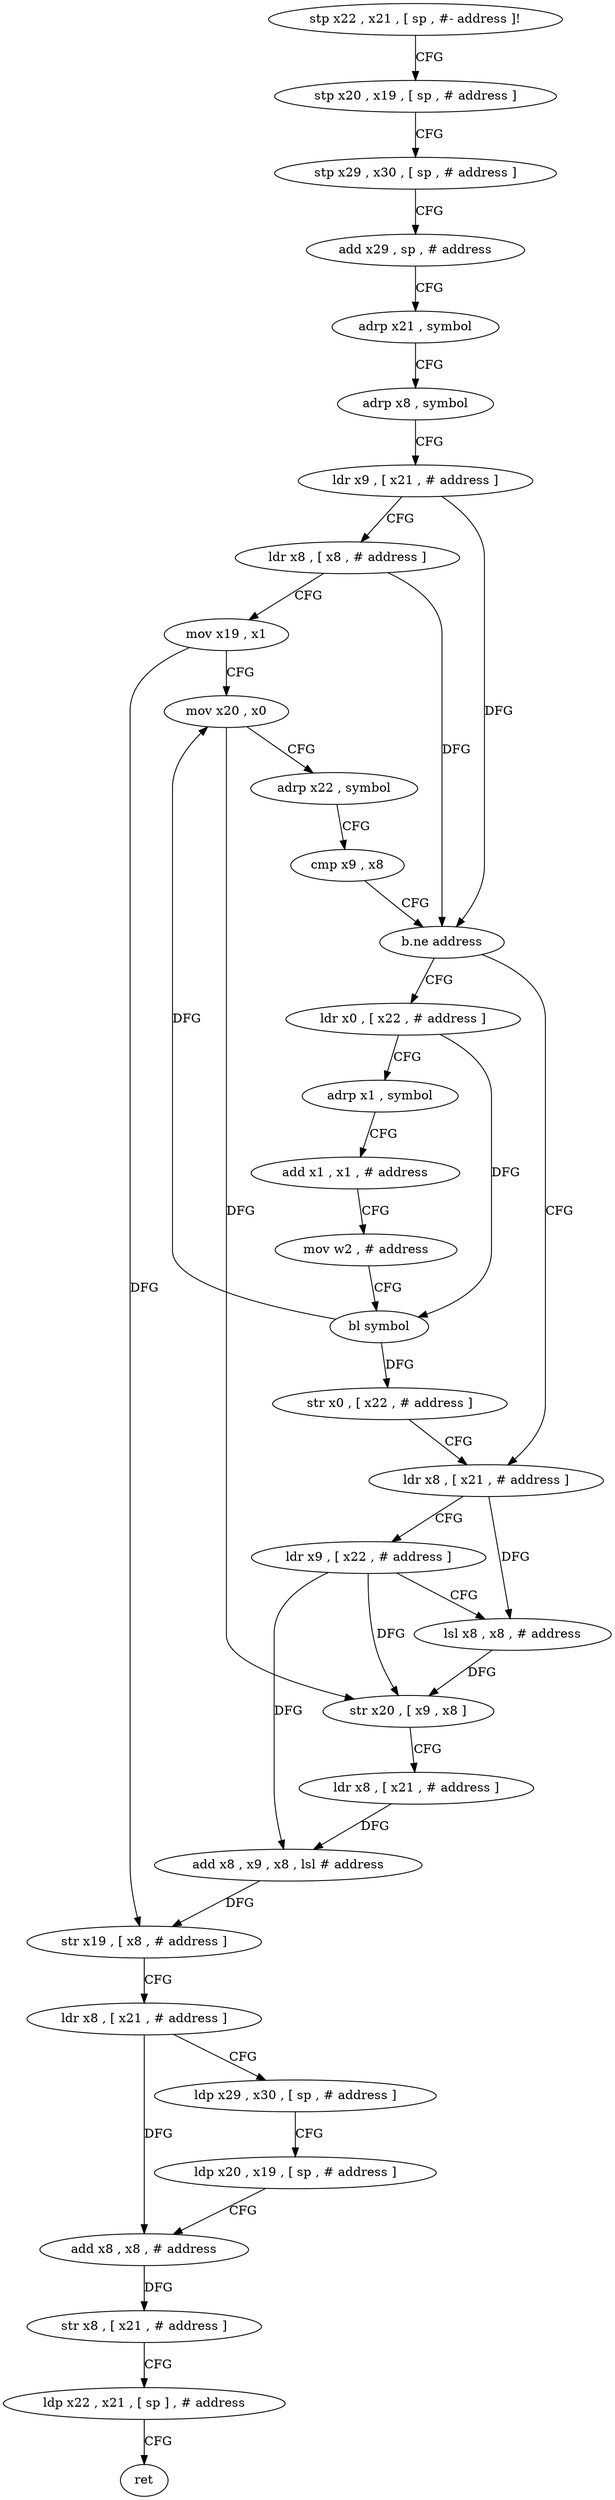digraph "func" {
"4205040" [label = "stp x22 , x21 , [ sp , #- address ]!" ]
"4205044" [label = "stp x20 , x19 , [ sp , # address ]" ]
"4205048" [label = "stp x29 , x30 , [ sp , # address ]" ]
"4205052" [label = "add x29 , sp , # address" ]
"4205056" [label = "adrp x21 , symbol" ]
"4205060" [label = "adrp x8 , symbol" ]
"4205064" [label = "ldr x9 , [ x21 , # address ]" ]
"4205068" [label = "ldr x8 , [ x8 , # address ]" ]
"4205072" [label = "mov x19 , x1" ]
"4205076" [label = "mov x20 , x0" ]
"4205080" [label = "adrp x22 , symbol" ]
"4205084" [label = "cmp x9 , x8" ]
"4205088" [label = "b.ne address" ]
"4205116" [label = "ldr x8 , [ x21 , # address ]" ]
"4205092" [label = "ldr x0 , [ x22 , # address ]" ]
"4205120" [label = "ldr x9 , [ x22 , # address ]" ]
"4205124" [label = "lsl x8 , x8 , # address" ]
"4205128" [label = "str x20 , [ x9 , x8 ]" ]
"4205132" [label = "ldr x8 , [ x21 , # address ]" ]
"4205136" [label = "add x8 , x9 , x8 , lsl # address" ]
"4205140" [label = "str x19 , [ x8 , # address ]" ]
"4205144" [label = "ldr x8 , [ x21 , # address ]" ]
"4205148" [label = "ldp x29 , x30 , [ sp , # address ]" ]
"4205152" [label = "ldp x20 , x19 , [ sp , # address ]" ]
"4205156" [label = "add x8 , x8 , # address" ]
"4205160" [label = "str x8 , [ x21 , # address ]" ]
"4205164" [label = "ldp x22 , x21 , [ sp ] , # address" ]
"4205168" [label = "ret" ]
"4205096" [label = "adrp x1 , symbol" ]
"4205100" [label = "add x1 , x1 , # address" ]
"4205104" [label = "mov w2 , # address" ]
"4205108" [label = "bl symbol" ]
"4205112" [label = "str x0 , [ x22 , # address ]" ]
"4205040" -> "4205044" [ label = "CFG" ]
"4205044" -> "4205048" [ label = "CFG" ]
"4205048" -> "4205052" [ label = "CFG" ]
"4205052" -> "4205056" [ label = "CFG" ]
"4205056" -> "4205060" [ label = "CFG" ]
"4205060" -> "4205064" [ label = "CFG" ]
"4205064" -> "4205068" [ label = "CFG" ]
"4205064" -> "4205088" [ label = "DFG" ]
"4205068" -> "4205072" [ label = "CFG" ]
"4205068" -> "4205088" [ label = "DFG" ]
"4205072" -> "4205076" [ label = "CFG" ]
"4205072" -> "4205140" [ label = "DFG" ]
"4205076" -> "4205080" [ label = "CFG" ]
"4205076" -> "4205128" [ label = "DFG" ]
"4205080" -> "4205084" [ label = "CFG" ]
"4205084" -> "4205088" [ label = "CFG" ]
"4205088" -> "4205116" [ label = "CFG" ]
"4205088" -> "4205092" [ label = "CFG" ]
"4205116" -> "4205120" [ label = "CFG" ]
"4205116" -> "4205124" [ label = "DFG" ]
"4205092" -> "4205096" [ label = "CFG" ]
"4205092" -> "4205108" [ label = "DFG" ]
"4205120" -> "4205124" [ label = "CFG" ]
"4205120" -> "4205128" [ label = "DFG" ]
"4205120" -> "4205136" [ label = "DFG" ]
"4205124" -> "4205128" [ label = "DFG" ]
"4205128" -> "4205132" [ label = "CFG" ]
"4205132" -> "4205136" [ label = "DFG" ]
"4205136" -> "4205140" [ label = "DFG" ]
"4205140" -> "4205144" [ label = "CFG" ]
"4205144" -> "4205148" [ label = "CFG" ]
"4205144" -> "4205156" [ label = "DFG" ]
"4205148" -> "4205152" [ label = "CFG" ]
"4205152" -> "4205156" [ label = "CFG" ]
"4205156" -> "4205160" [ label = "DFG" ]
"4205160" -> "4205164" [ label = "CFG" ]
"4205164" -> "4205168" [ label = "CFG" ]
"4205096" -> "4205100" [ label = "CFG" ]
"4205100" -> "4205104" [ label = "CFG" ]
"4205104" -> "4205108" [ label = "CFG" ]
"4205108" -> "4205112" [ label = "DFG" ]
"4205108" -> "4205076" [ label = "DFG" ]
"4205112" -> "4205116" [ label = "CFG" ]
}
